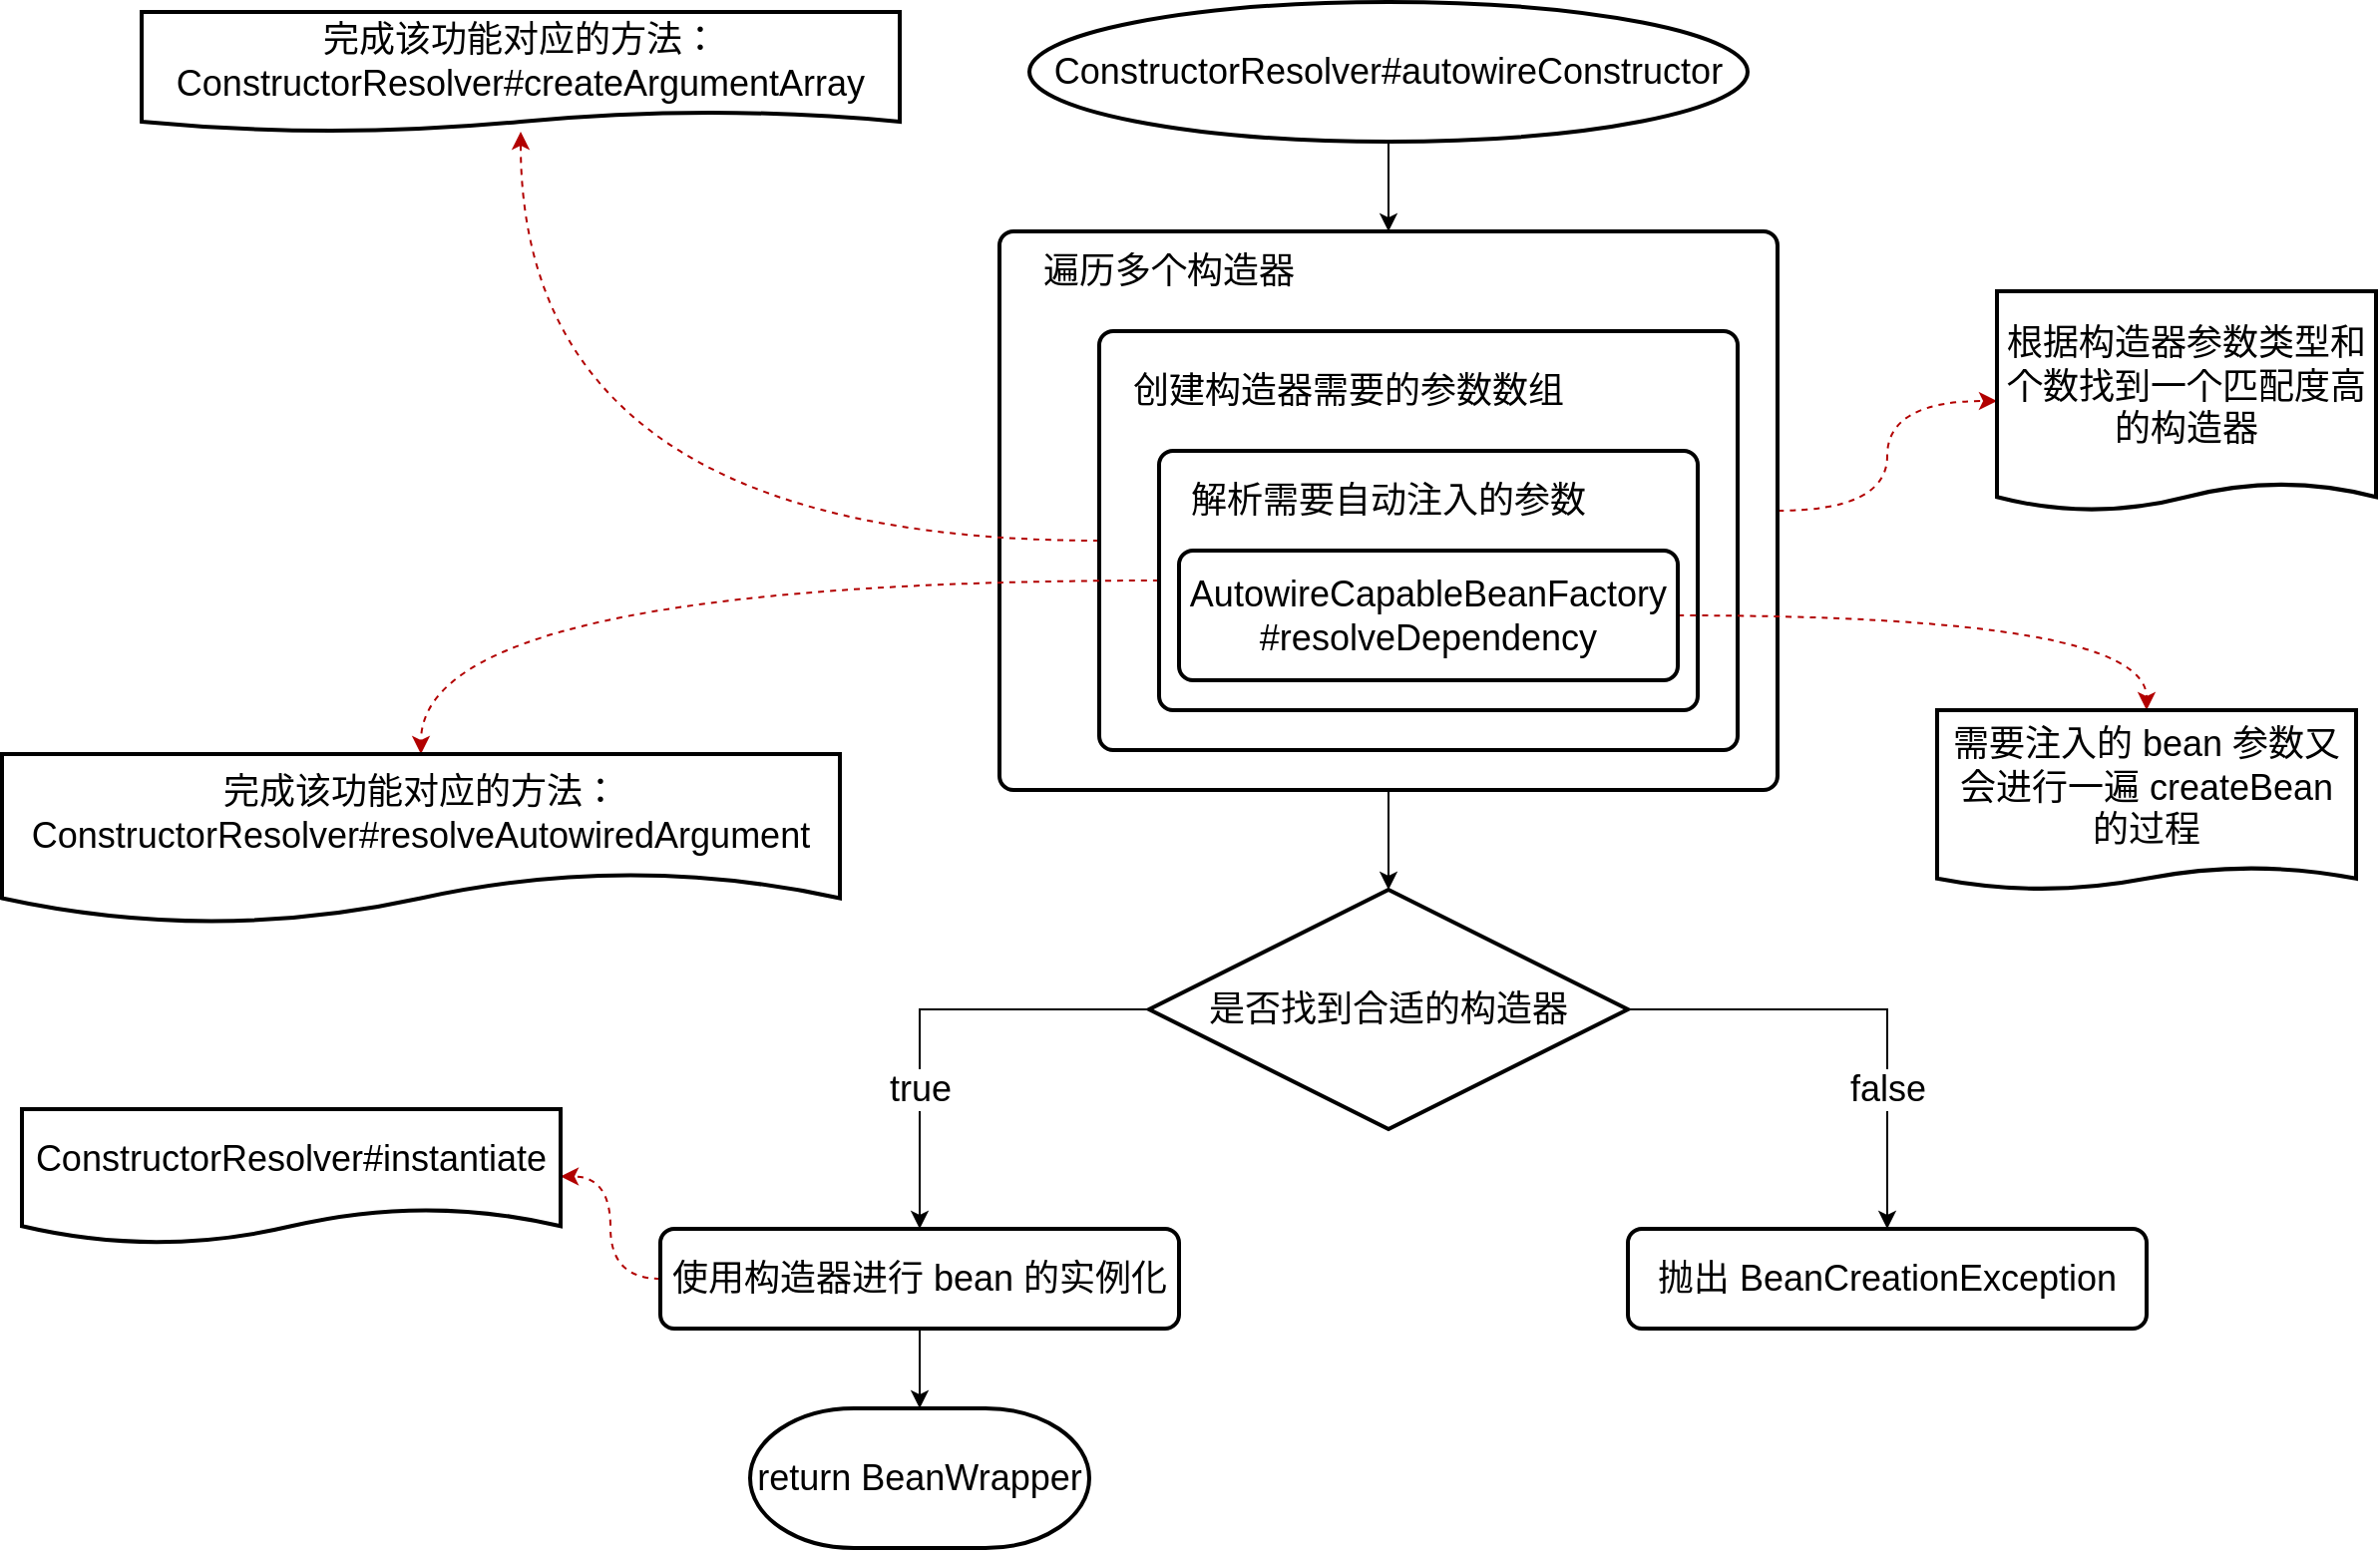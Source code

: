 <mxfile version="20.8.10" type="github">
  <diagram name="第 1 页" id="OaGnfDk5EdA8OH1uygie">
    <mxGraphModel dx="2261" dy="796" grid="1" gridSize="10" guides="1" tooltips="1" connect="1" arrows="1" fold="1" page="1" pageScale="1" pageWidth="827" pageHeight="1169" math="0" shadow="0">
      <root>
        <mxCell id="0" />
        <mxCell id="1" parent="0" />
        <mxCell id="i0wR6J2IRW5RHCVqw8sQ-17" style="edgeStyle=orthogonalEdgeStyle;orthogonalLoop=1;jettySize=auto;html=1;fontSize=18;rounded=0;" edge="1" parent="1" source="i0wR6J2IRW5RHCVqw8sQ-1" target="i0wR6J2IRW5RHCVqw8sQ-3">
          <mxGeometry relative="1" as="geometry" />
        </mxCell>
        <mxCell id="i0wR6J2IRW5RHCVqw8sQ-1" value="&lt;font style=&quot;font-size: 18px;&quot;&gt;ConstructorResolver#autowireConstructor&lt;/font&gt;" style="strokeWidth=2;html=1;shape=mxgraph.flowchart.start_1;whiteSpace=wrap;" vertex="1" parent="1">
          <mxGeometry x="275" y="165" width="360" height="70" as="geometry" />
        </mxCell>
        <mxCell id="i0wR6J2IRW5RHCVqw8sQ-22" value="" style="edgeStyle=orthogonalEdgeStyle;orthogonalLoop=1;jettySize=auto;html=1;fontSize=18;curved=1;fillColor=#e51400;strokeColor=#B20000;dashed=1;" edge="1" parent="1" source="i0wR6J2IRW5RHCVqw8sQ-3" target="i0wR6J2IRW5RHCVqw8sQ-21">
          <mxGeometry relative="1" as="geometry" />
        </mxCell>
        <mxCell id="i0wR6J2IRW5RHCVqw8sQ-24" style="edgeStyle=orthogonalEdgeStyle;curved=1;orthogonalLoop=1;jettySize=auto;html=1;entryX=0.5;entryY=0;entryDx=0;entryDy=0;entryPerimeter=0;fontSize=18;" edge="1" parent="1" source="i0wR6J2IRW5RHCVqw8sQ-3" target="i0wR6J2IRW5RHCVqw8sQ-23">
          <mxGeometry relative="1" as="geometry" />
        </mxCell>
        <mxCell id="i0wR6J2IRW5RHCVqw8sQ-3" value="" style="rounded=1;whiteSpace=wrap;html=1;absoluteArcSize=1;arcSize=14;strokeWidth=2;fontSize=18;" vertex="1" parent="1">
          <mxGeometry x="260" y="280" width="390" height="280" as="geometry" />
        </mxCell>
        <mxCell id="i0wR6J2IRW5RHCVqw8sQ-9" value="" style="edgeStyle=orthogonalEdgeStyle;orthogonalLoop=1;jettySize=auto;html=1;fontSize=18;curved=1;dashed=1;fillColor=#e51400;strokeColor=#B20000;" edge="1" parent="1" source="i0wR6J2IRW5RHCVqw8sQ-4" target="i0wR6J2IRW5RHCVqw8sQ-8">
          <mxGeometry relative="1" as="geometry" />
        </mxCell>
        <mxCell id="i0wR6J2IRW5RHCVqw8sQ-4" value="" style="rounded=1;whiteSpace=wrap;html=1;absoluteArcSize=1;arcSize=14;strokeWidth=2;fontSize=18;" vertex="1" parent="1">
          <mxGeometry x="310" y="330" width="320" height="210" as="geometry" />
        </mxCell>
        <mxCell id="i0wR6J2IRW5RHCVqw8sQ-5" value="遍历多个构造器" style="text;html=1;strokeColor=none;fillColor=none;align=center;verticalAlign=middle;whiteSpace=wrap;rounded=0;fontSize=18;" vertex="1" parent="1">
          <mxGeometry x="270" y="280" width="150" height="40" as="geometry" />
        </mxCell>
        <mxCell id="i0wR6J2IRW5RHCVqw8sQ-6" value="创建构造器需要的参数数组" style="text;html=1;strokeColor=none;fillColor=none;align=center;verticalAlign=middle;whiteSpace=wrap;rounded=0;fontSize=18;" vertex="1" parent="1">
          <mxGeometry x="320" y="350" width="230" height="20" as="geometry" />
        </mxCell>
        <mxCell id="i0wR6J2IRW5RHCVqw8sQ-11" value="" style="edgeStyle=orthogonalEdgeStyle;orthogonalLoop=1;jettySize=auto;html=1;fontSize=18;curved=1;dashed=1;fillColor=#e51400;strokeColor=#B20000;" edge="1" parent="1" source="i0wR6J2IRW5RHCVqw8sQ-7" target="i0wR6J2IRW5RHCVqw8sQ-10">
          <mxGeometry relative="1" as="geometry" />
        </mxCell>
        <mxCell id="i0wR6J2IRW5RHCVqw8sQ-7" value="" style="rounded=1;whiteSpace=wrap;html=1;absoluteArcSize=1;arcSize=14;strokeWidth=2;fontSize=18;" vertex="1" parent="1">
          <mxGeometry x="340" y="390" width="270" height="130" as="geometry" />
        </mxCell>
        <mxCell id="i0wR6J2IRW5RHCVqw8sQ-8" value="完成该功能对应的方法：&lt;br&gt;ConstructorResolver#createArgumentArray" style="shape=document;whiteSpace=wrap;html=1;boundedLbl=1;fontSize=18;rounded=1;arcSize=14;strokeWidth=2;size=0.167;" vertex="1" parent="1">
          <mxGeometry x="-170" y="170" width="380" height="60" as="geometry" />
        </mxCell>
        <mxCell id="i0wR6J2IRW5RHCVqw8sQ-10" value="完成该功能对应的方法：&lt;br&gt;ConstructorResolver#resolveAutowiredArgument" style="shape=document;whiteSpace=wrap;html=1;boundedLbl=1;fontSize=18;rounded=1;arcSize=14;strokeWidth=2;" vertex="1" parent="1">
          <mxGeometry x="-240" y="542" width="420" height="85" as="geometry" />
        </mxCell>
        <mxCell id="i0wR6J2IRW5RHCVqw8sQ-13" value="解析需要自动注入的参数" style="text;html=1;strokeColor=none;fillColor=none;align=center;verticalAlign=middle;whiteSpace=wrap;rounded=0;fontSize=18;" vertex="1" parent="1">
          <mxGeometry x="350" y="400" width="210" height="30" as="geometry" />
        </mxCell>
        <mxCell id="i0wR6J2IRW5RHCVqw8sQ-16" value="" style="edgeStyle=orthogonalEdgeStyle;orthogonalLoop=1;jettySize=auto;html=1;fontSize=18;curved=1;dashed=1;fillColor=#e51400;strokeColor=#B20000;" edge="1" parent="1" source="i0wR6J2IRW5RHCVqw8sQ-14" target="i0wR6J2IRW5RHCVqw8sQ-15">
          <mxGeometry relative="1" as="geometry" />
        </mxCell>
        <mxCell id="i0wR6J2IRW5RHCVqw8sQ-14" value="AutowireCapableBeanFactory&lt;br&gt;#resolveDependency" style="rounded=1;whiteSpace=wrap;html=1;absoluteArcSize=1;arcSize=14;strokeWidth=2;fontSize=18;" vertex="1" parent="1">
          <mxGeometry x="350" y="440" width="250" height="65" as="geometry" />
        </mxCell>
        <mxCell id="i0wR6J2IRW5RHCVqw8sQ-15" value="需要注入的 bean 参数又会进行一遍 createBean 的过程" style="shape=document;whiteSpace=wrap;html=1;boundedLbl=1;fontSize=18;rounded=1;arcSize=14;strokeWidth=2;size=0.125;" vertex="1" parent="1">
          <mxGeometry x="730" y="520" width="210" height="90" as="geometry" />
        </mxCell>
        <mxCell id="i0wR6J2IRW5RHCVqw8sQ-21" value="根据构造器参数类型和个数找到一个匹配度高的构造器" style="shape=document;whiteSpace=wrap;html=1;boundedLbl=1;fontSize=18;rounded=1;arcSize=14;strokeWidth=2;size=0.125;" vertex="1" parent="1">
          <mxGeometry x="760" y="310" width="190" height="110" as="geometry" />
        </mxCell>
        <mxCell id="i0wR6J2IRW5RHCVqw8sQ-28" value="true" style="edgeStyle=orthogonalEdgeStyle;orthogonalLoop=1;jettySize=auto;html=1;fontSize=18;rounded=0;exitX=0;exitY=0.5;exitDx=0;exitDy=0;exitPerimeter=0;" edge="1" parent="1" source="i0wR6J2IRW5RHCVqw8sQ-23" target="i0wR6J2IRW5RHCVqw8sQ-26">
          <mxGeometry x="0.378" relative="1" as="geometry">
            <mxPoint as="offset" />
          </mxGeometry>
        </mxCell>
        <mxCell id="i0wR6J2IRW5RHCVqw8sQ-29" value="false" style="edgeStyle=orthogonalEdgeStyle;rounded=0;orthogonalLoop=1;jettySize=auto;html=1;fontSize=18;exitX=1;exitY=0.5;exitDx=0;exitDy=0;exitPerimeter=0;" edge="1" parent="1" source="i0wR6J2IRW5RHCVqw8sQ-23" target="i0wR6J2IRW5RHCVqw8sQ-27">
          <mxGeometry x="0.417" relative="1" as="geometry">
            <mxPoint x="560" y="680" as="sourcePoint" />
            <mxPoint as="offset" />
          </mxGeometry>
        </mxCell>
        <mxCell id="i0wR6J2IRW5RHCVqw8sQ-23" value="是否找到合适的构造器" style="strokeWidth=2;html=1;shape=mxgraph.flowchart.decision;whiteSpace=wrap;fontSize=18;" vertex="1" parent="1">
          <mxGeometry x="335" y="610" width="240" height="120" as="geometry" />
        </mxCell>
        <mxCell id="i0wR6J2IRW5RHCVqw8sQ-31" style="edgeStyle=orthogonalEdgeStyle;rounded=0;orthogonalLoop=1;jettySize=auto;html=1;entryX=0.5;entryY=0;entryDx=0;entryDy=0;entryPerimeter=0;fontSize=18;" edge="1" parent="1" source="i0wR6J2IRW5RHCVqw8sQ-26" target="i0wR6J2IRW5RHCVqw8sQ-30">
          <mxGeometry relative="1" as="geometry" />
        </mxCell>
        <mxCell id="i0wR6J2IRW5RHCVqw8sQ-34" value="" style="edgeStyle=orthogonalEdgeStyle;orthogonalLoop=1;jettySize=auto;html=1;fontSize=18;curved=1;fillColor=#e51400;strokeColor=#B20000;dashed=1;" edge="1" parent="1" source="i0wR6J2IRW5RHCVqw8sQ-26" target="i0wR6J2IRW5RHCVqw8sQ-33">
          <mxGeometry relative="1" as="geometry" />
        </mxCell>
        <mxCell id="i0wR6J2IRW5RHCVqw8sQ-26" value="使用构造器进行 bean 的实例化" style="rounded=1;whiteSpace=wrap;html=1;absoluteArcSize=1;arcSize=14;strokeWidth=2;fontSize=18;" vertex="1" parent="1">
          <mxGeometry x="90" y="780" width="260" height="50" as="geometry" />
        </mxCell>
        <mxCell id="i0wR6J2IRW5RHCVqw8sQ-27" value="抛出&amp;nbsp;BeanCreationException" style="rounded=1;whiteSpace=wrap;html=1;absoluteArcSize=1;arcSize=14;strokeWidth=2;fontSize=18;" vertex="1" parent="1">
          <mxGeometry x="575" y="780" width="260" height="50" as="geometry" />
        </mxCell>
        <mxCell id="i0wR6J2IRW5RHCVqw8sQ-30" value="return&amp;nbsp;BeanWrapper" style="strokeWidth=2;html=1;shape=mxgraph.flowchart.terminator;whiteSpace=wrap;fontSize=18;" vertex="1" parent="1">
          <mxGeometry x="135" y="870" width="170" height="70" as="geometry" />
        </mxCell>
        <mxCell id="i0wR6J2IRW5RHCVqw8sQ-33" value="ConstructorResolver#instantiate" style="shape=document;whiteSpace=wrap;html=1;boundedLbl=1;fontSize=18;rounded=1;arcSize=14;strokeWidth=2;size=0.262;" vertex="1" parent="1">
          <mxGeometry x="-230" y="720" width="270" height="67.5" as="geometry" />
        </mxCell>
      </root>
    </mxGraphModel>
  </diagram>
</mxfile>
